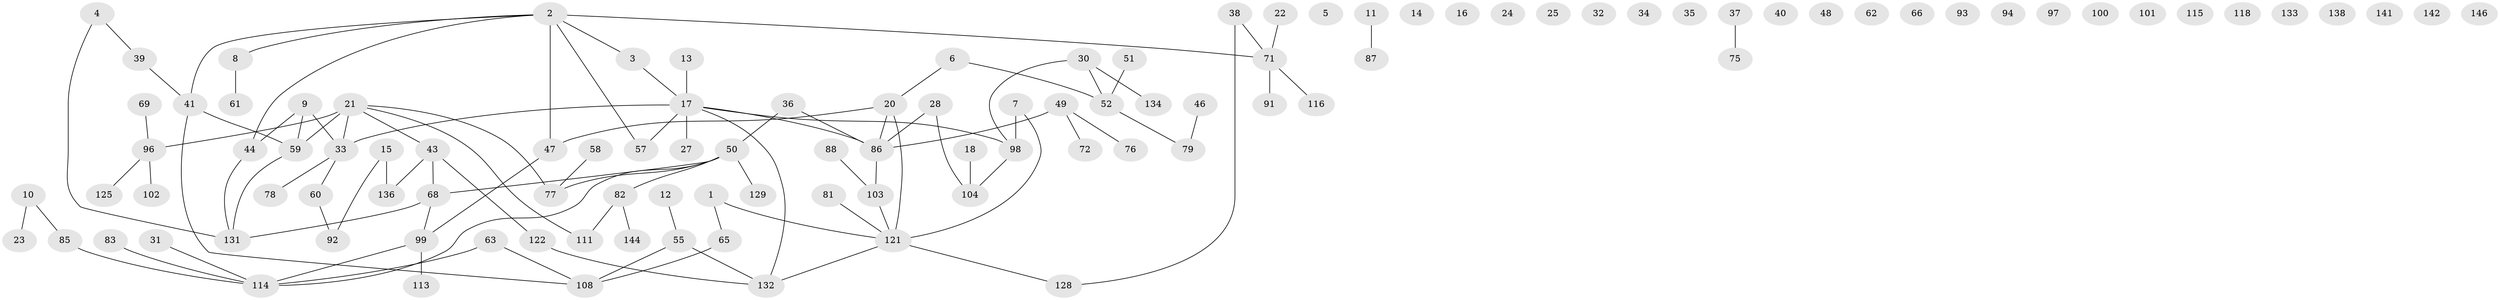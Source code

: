 // Generated by graph-tools (version 1.1) at 2025/23/03/03/25 07:23:28]
// undirected, 108 vertices, 105 edges
graph export_dot {
graph [start="1"]
  node [color=gray90,style=filled];
  1 [super="+19"];
  2 [super="+84"];
  3 [super="+26"];
  4;
  5;
  6;
  7 [super="+80"];
  8;
  9;
  10;
  11;
  12;
  13 [super="+140"];
  14;
  15;
  16;
  17 [super="+53"];
  18 [super="+29"];
  20 [super="+119"];
  21 [super="+117"];
  22 [super="+126"];
  23;
  24;
  25;
  27 [super="+45"];
  28;
  30 [super="+42"];
  31;
  32;
  33 [super="+56"];
  34;
  35;
  36;
  37;
  38;
  39 [super="+54"];
  40;
  41 [super="+64"];
  43 [super="+145"];
  44 [super="+73"];
  46;
  47 [super="+107"];
  48;
  49;
  50 [super="+70"];
  51;
  52 [super="+147"];
  55 [super="+90"];
  57 [super="+67"];
  58;
  59 [super="+148"];
  60 [super="+105"];
  61;
  62;
  63;
  65;
  66;
  68 [super="+74"];
  69;
  71 [super="+89"];
  72;
  75 [super="+95"];
  76;
  77 [super="+130"];
  78 [super="+143"];
  79 [super="+106"];
  81;
  82 [super="+120"];
  83;
  85;
  86 [super="+127"];
  87;
  88;
  91;
  92 [super="+137"];
  93;
  94;
  96 [super="+124"];
  97;
  98;
  99 [super="+109"];
  100;
  101;
  102;
  103;
  104 [super="+110"];
  108 [super="+112"];
  111;
  113;
  114 [super="+139"];
  115;
  116;
  118 [super="+135"];
  121 [super="+123"];
  122;
  125;
  128;
  129;
  131;
  132;
  133;
  134;
  136;
  138;
  141;
  142;
  144;
  146;
  1 -- 65;
  1 -- 121;
  2 -- 71;
  2 -- 8;
  2 -- 41;
  2 -- 57;
  2 -- 44;
  2 -- 3;
  2 -- 47;
  3 -- 17;
  4 -- 39;
  4 -- 131;
  6 -- 20;
  6 -- 52;
  7 -- 98;
  7 -- 121;
  8 -- 61;
  9 -- 33;
  9 -- 44;
  9 -- 59;
  10 -- 23;
  10 -- 85;
  11 -- 87;
  12 -- 55;
  13 -- 17;
  15 -- 92;
  15 -- 136;
  17 -- 27;
  17 -- 98;
  17 -- 132;
  17 -- 57;
  17 -- 86;
  17 -- 33;
  18 -- 104;
  20 -- 47;
  20 -- 121 [weight=2];
  20 -- 86;
  21 -- 96;
  21 -- 33;
  21 -- 59 [weight=2];
  21 -- 43;
  21 -- 111;
  21 -- 77;
  22 -- 71;
  28 -- 86;
  28 -- 104;
  30 -- 52;
  30 -- 98;
  30 -- 134;
  31 -- 114;
  33 -- 60;
  33 -- 78;
  36 -- 86;
  36 -- 50;
  37 -- 75;
  38 -- 71;
  38 -- 128;
  39 -- 41;
  41 -- 59;
  41 -- 108;
  43 -- 122;
  43 -- 136;
  43 -- 68;
  44 -- 131;
  46 -- 79;
  47 -- 99;
  49 -- 72;
  49 -- 76;
  49 -- 86;
  50 -- 114;
  50 -- 129;
  50 -- 77;
  50 -- 68;
  50 -- 82;
  51 -- 52;
  52 -- 79;
  55 -- 132;
  55 -- 108;
  58 -- 77;
  59 -- 131;
  60 -- 92;
  63 -- 108;
  63 -- 114;
  65 -- 108;
  68 -- 99;
  68 -- 131;
  69 -- 96;
  71 -- 116;
  71 -- 91;
  81 -- 121;
  82 -- 111;
  82 -- 144;
  83 -- 114;
  85 -- 114;
  86 -- 103;
  88 -- 103;
  96 -- 125;
  96 -- 102;
  98 -- 104;
  99 -- 113;
  99 -- 114;
  103 -- 121;
  121 -- 128;
  121 -- 132;
  122 -- 132;
}
